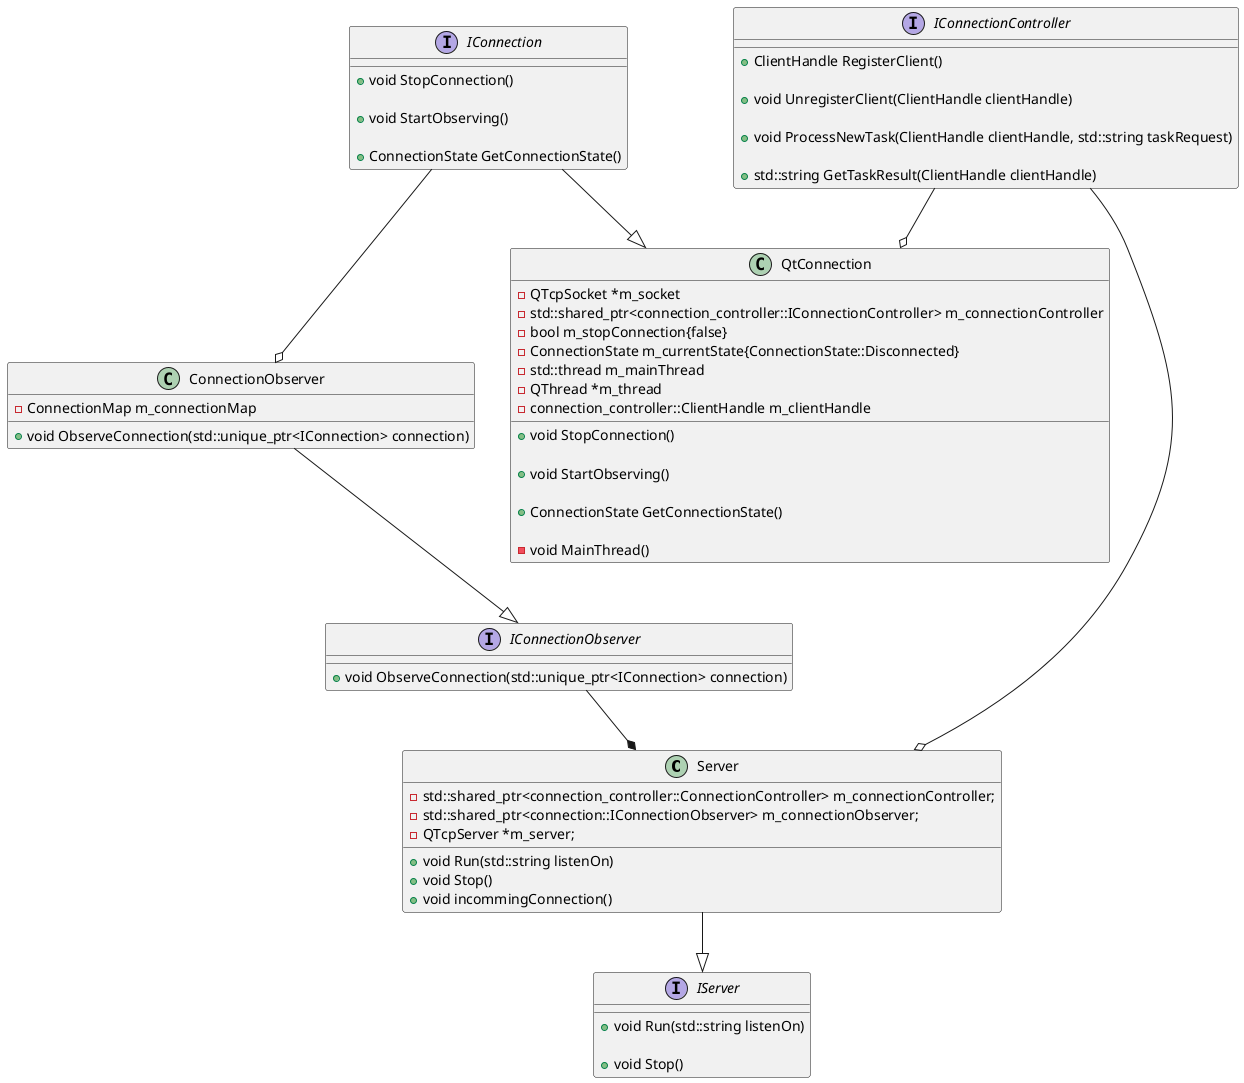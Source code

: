 @startuml classDiagramServerSide

class Server {
    + void Run(std::string listenOn)
    + void Stop()
    + void incommingConnection()

    - std::shared_ptr<connection_controller::ConnectionController> m_connectionController;
    - std::shared_ptr<connection::IConnectionObserver> m_connectionObserver;
    - QTcpServer *m_server;

}

interface IConnection {

  + void StopConnection()

  + void StartObserving()

  + ConnectionState GetConnectionState()
}

interface IServer {
    + void Run(std::string listenOn)

    + void Stop()
}

interface IConnectionObserver {
  + void ObserveConnection(std::unique_ptr<IConnection> connection)
}

class ConnectionObserver {

  + void ObserveConnection(std::unique_ptr<IConnection> connection)

  - ConnectionMap m_connectionMap
}

class QtConnection {

  + void StopConnection()

  + void StartObserving()

  + ConnectionState GetConnectionState()

  - void MainThread()

  - QTcpSocket *m_socket
  - std::shared_ptr<connection_controller::IConnectionController> m_connectionController
  - bool m_stopConnection{false}
  - ConnectionState m_currentState{ConnectionState::Disconnected}
  - std::thread m_mainThread
  - QThread *m_thread
  - connection_controller::ClientHandle m_clientHandle
}

interface IConnectionController {

  + ClientHandle RegisterClient()

  + void UnregisterClient(ClientHandle clientHandle)

  + void ProcessNewTask(ClientHandle clientHandle, std::string taskRequest)

  + std::string GetTaskResult(ClientHandle clientHandle)
}

IConnection --|> QtConnection
Server --|> IServer
ConnectionObserver --|> IConnectionObserver
IConnectionObserver --* Server
IConnection --o ConnectionObserver
IConnectionController --o Server
IConnectionController --o QtConnection

@enduml
